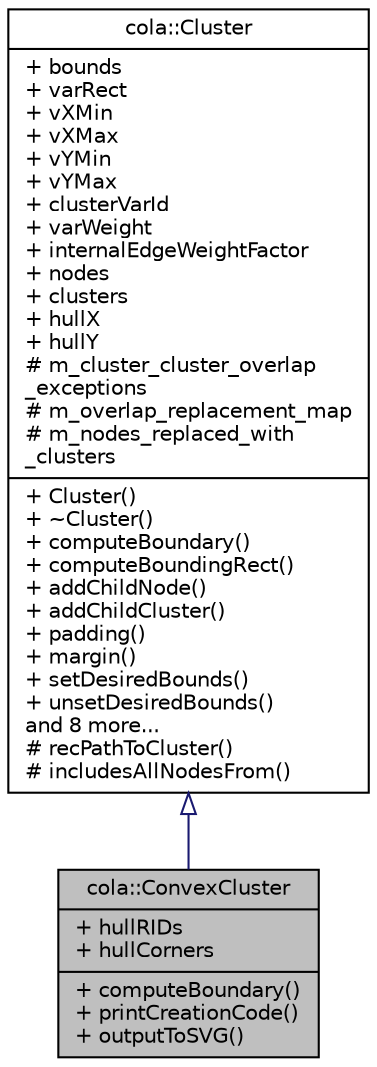 digraph "cola::ConvexCluster"
{
  edge [fontname="Helvetica",fontsize="10",labelfontname="Helvetica",labelfontsize="10"];
  node [fontname="Helvetica",fontsize="10",shape=record];
  Node1 [label="{cola::ConvexCluster\n|+ hullRIDs\l+ hullCorners\l|+ computeBoundary()\l+ printCreationCode()\l+ outputToSVG()\l}",height=0.2,width=0.4,color="black", fillcolor="grey75", style="filled", fontcolor="black"];
  Node2 -> Node1 [dir="back",color="midnightblue",fontsize="10",style="solid",arrowtail="onormal",fontname="Helvetica"];
  Node2 [label="{cola::Cluster\n|+ bounds\l+ varRect\l+ vXMin\l+ vXMax\l+ vYMin\l+ vYMax\l+ clusterVarId\l+ varWeight\l+ internalEdgeWeightFactor\l+ nodes\l+ clusters\l+ hullX\l+ hullY\l# m_cluster_cluster_overlap\l_exceptions\l# m_overlap_replacement_map\l# m_nodes_replaced_with\l_clusters\l|+ Cluster()\l+ ~Cluster()\l+ computeBoundary()\l+ computeBoundingRect()\l+ addChildNode()\l+ addChildCluster()\l+ padding()\l+ margin()\l+ setDesiredBounds()\l+ unsetDesiredBounds()\land 8 more...\l# recPathToCluster()\l# includesAllNodesFrom()\l}",height=0.2,width=0.4,color="black", fillcolor="white", style="filled",URL="$classcola_1_1Cluster.html",tooltip="A cluster defines a hierarchical partitioning over the nodes which should be kept disjoint by the lay..."];
}
